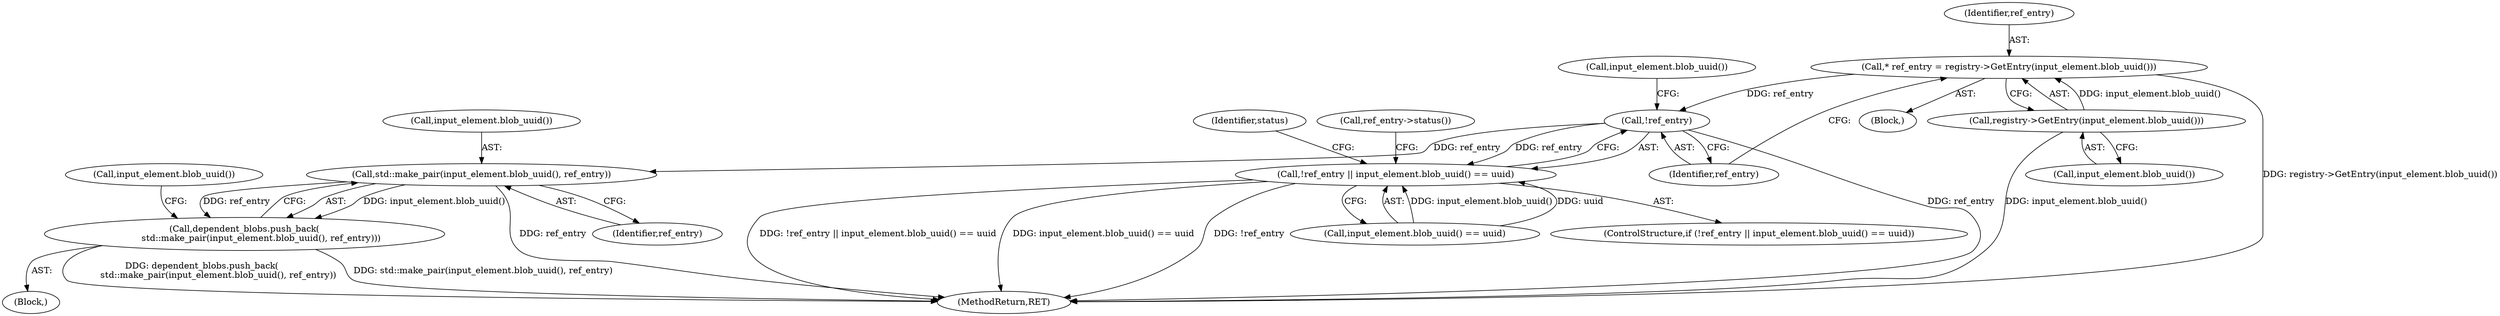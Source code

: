 digraph "0_Chrome_11bd4bc92f3fe704631e3e6ad1dd1a4351641f7c@pointer" {
"1000213" [label="(Call,* ref_entry = registry->GetEntry(input_element.blob_uuid()))"];
"1000215" [label="(Call,registry->GetEntry(input_element.blob_uuid()))"];
"1000219" [label="(Call,!ref_entry)"];
"1000218" [label="(Call,!ref_entry || input_element.blob_uuid() == uuid)"];
"1000253" [label="(Call,std::make_pair(input_element.blob_uuid(), ref_entry))"];
"1000252" [label="(Call,dependent_blobs.push_back(\n            std::make_pair(input_element.blob_uuid(), ref_entry)))"];
"1000257" [label="(Call,input_element.blob_uuid())"];
"1000213" [label="(Call,* ref_entry = registry->GetEntry(input_element.blob_uuid()))"];
"1000464" [label="(MethodReturn,RET)"];
"1000220" [label="(Identifier,ref_entry)"];
"1000219" [label="(Call,!ref_entry)"];
"1000216" [label="(Call,input_element.blob_uuid())"];
"1000231" [label="(Call,ref_entry->status())"];
"1000211" [label="(Block,)"];
"1000255" [label="(Identifier,ref_entry)"];
"1000226" [label="(Identifier,status)"];
"1000218" [label="(Call,!ref_entry || input_element.blob_uuid() == uuid)"];
"1000254" [label="(Call,input_element.blob_uuid())"];
"1000217" [label="(ControlStructure,if (!ref_entry || input_element.blob_uuid() == uuid))"];
"1000251" [label="(Block,)"];
"1000214" [label="(Identifier,ref_entry)"];
"1000222" [label="(Call,input_element.blob_uuid())"];
"1000252" [label="(Call,dependent_blobs.push_back(\n            std::make_pair(input_element.blob_uuid(), ref_entry)))"];
"1000221" [label="(Call,input_element.blob_uuid() == uuid)"];
"1000215" [label="(Call,registry->GetEntry(input_element.blob_uuid()))"];
"1000253" [label="(Call,std::make_pair(input_element.blob_uuid(), ref_entry))"];
"1000213" -> "1000211"  [label="AST: "];
"1000213" -> "1000215"  [label="CFG: "];
"1000214" -> "1000213"  [label="AST: "];
"1000215" -> "1000213"  [label="AST: "];
"1000220" -> "1000213"  [label="CFG: "];
"1000213" -> "1000464"  [label="DDG: registry->GetEntry(input_element.blob_uuid())"];
"1000215" -> "1000213"  [label="DDG: input_element.blob_uuid()"];
"1000213" -> "1000219"  [label="DDG: ref_entry"];
"1000215" -> "1000216"  [label="CFG: "];
"1000216" -> "1000215"  [label="AST: "];
"1000215" -> "1000464"  [label="DDG: input_element.blob_uuid()"];
"1000219" -> "1000218"  [label="AST: "];
"1000219" -> "1000220"  [label="CFG: "];
"1000220" -> "1000219"  [label="AST: "];
"1000222" -> "1000219"  [label="CFG: "];
"1000218" -> "1000219"  [label="CFG: "];
"1000219" -> "1000464"  [label="DDG: ref_entry"];
"1000219" -> "1000218"  [label="DDG: ref_entry"];
"1000219" -> "1000253"  [label="DDG: ref_entry"];
"1000218" -> "1000217"  [label="AST: "];
"1000218" -> "1000221"  [label="CFG: "];
"1000221" -> "1000218"  [label="AST: "];
"1000226" -> "1000218"  [label="CFG: "];
"1000231" -> "1000218"  [label="CFG: "];
"1000218" -> "1000464"  [label="DDG: input_element.blob_uuid() == uuid"];
"1000218" -> "1000464"  [label="DDG: !ref_entry"];
"1000218" -> "1000464"  [label="DDG: !ref_entry || input_element.blob_uuid() == uuid"];
"1000221" -> "1000218"  [label="DDG: input_element.blob_uuid()"];
"1000221" -> "1000218"  [label="DDG: uuid"];
"1000253" -> "1000252"  [label="AST: "];
"1000253" -> "1000255"  [label="CFG: "];
"1000254" -> "1000253"  [label="AST: "];
"1000255" -> "1000253"  [label="AST: "];
"1000252" -> "1000253"  [label="CFG: "];
"1000253" -> "1000464"  [label="DDG: ref_entry"];
"1000253" -> "1000252"  [label="DDG: input_element.blob_uuid()"];
"1000253" -> "1000252"  [label="DDG: ref_entry"];
"1000252" -> "1000251"  [label="AST: "];
"1000257" -> "1000252"  [label="CFG: "];
"1000252" -> "1000464"  [label="DDG: std::make_pair(input_element.blob_uuid(), ref_entry)"];
"1000252" -> "1000464"  [label="DDG: dependent_blobs.push_back(\n            std::make_pair(input_element.blob_uuid(), ref_entry))"];
}
